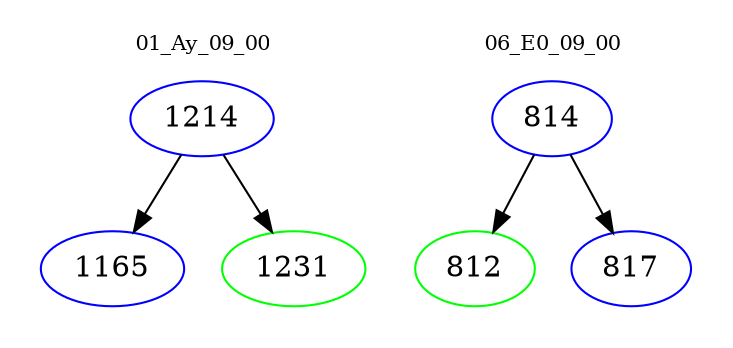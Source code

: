 digraph{
subgraph cluster_0 {
color = white
label = "01_Ay_09_00";
fontsize=10;
T0_1214 [label="1214", color="blue"]
T0_1214 -> T0_1165 [color="black"]
T0_1165 [label="1165", color="blue"]
T0_1214 -> T0_1231 [color="black"]
T0_1231 [label="1231", color="green"]
}
subgraph cluster_1 {
color = white
label = "06_E0_09_00";
fontsize=10;
T1_814 [label="814", color="blue"]
T1_814 -> T1_812 [color="black"]
T1_812 [label="812", color="green"]
T1_814 -> T1_817 [color="black"]
T1_817 [label="817", color="blue"]
}
}
